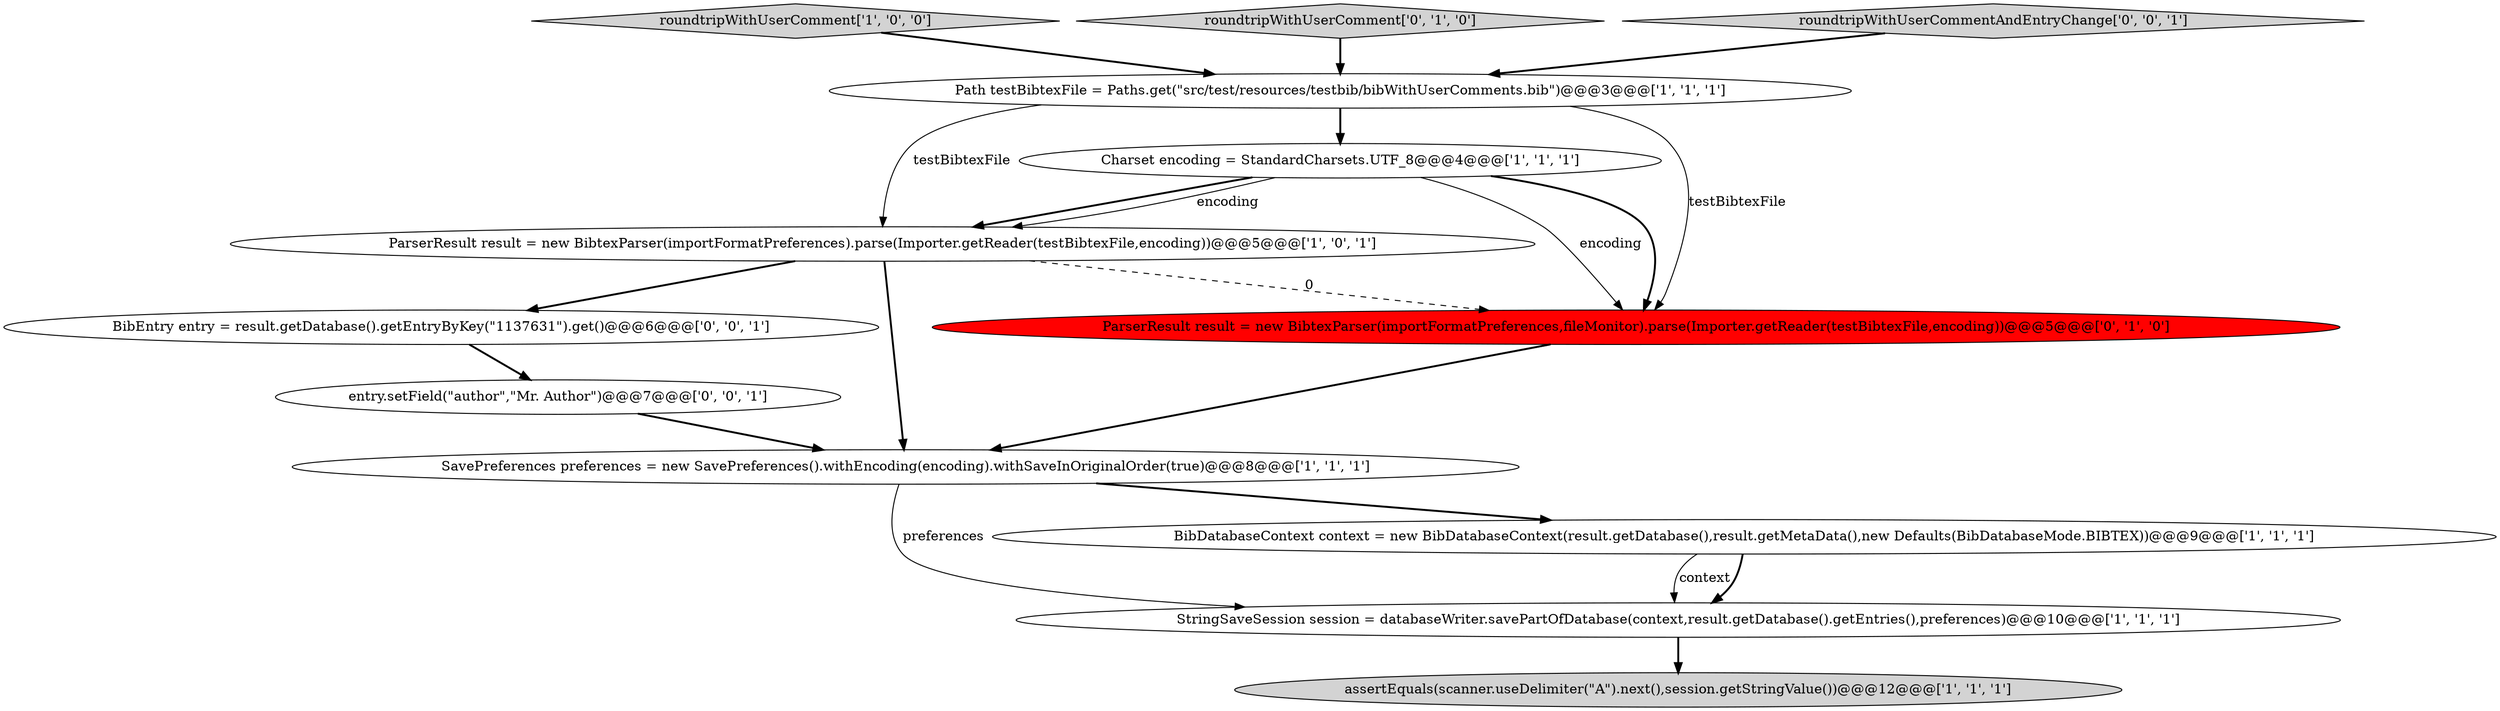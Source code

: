 digraph {
1 [style = filled, label = "assertEquals(scanner.useDelimiter(\"\A\").next(),session.getStringValue())@@@12@@@['1', '1', '1']", fillcolor = lightgray, shape = ellipse image = "AAA0AAABBB1BBB"];
3 [style = filled, label = "ParserResult result = new BibtexParser(importFormatPreferences).parse(Importer.getReader(testBibtexFile,encoding))@@@5@@@['1', '0', '1']", fillcolor = white, shape = ellipse image = "AAA0AAABBB1BBB"];
11 [style = filled, label = "BibEntry entry = result.getDatabase().getEntryByKey(\"1137631\").get()@@@6@@@['0', '0', '1']", fillcolor = white, shape = ellipse image = "AAA0AAABBB3BBB"];
5 [style = filled, label = "StringSaveSession session = databaseWriter.savePartOfDatabase(context,result.getDatabase().getEntries(),preferences)@@@10@@@['1', '1', '1']", fillcolor = white, shape = ellipse image = "AAA0AAABBB1BBB"];
0 [style = filled, label = "roundtripWithUserComment['1', '0', '0']", fillcolor = lightgray, shape = diamond image = "AAA0AAABBB1BBB"];
8 [style = filled, label = "roundtripWithUserComment['0', '1', '0']", fillcolor = lightgray, shape = diamond image = "AAA0AAABBB2BBB"];
6 [style = filled, label = "SavePreferences preferences = new SavePreferences().withEncoding(encoding).withSaveInOriginalOrder(true)@@@8@@@['1', '1', '1']", fillcolor = white, shape = ellipse image = "AAA0AAABBB1BBB"];
7 [style = filled, label = "Charset encoding = StandardCharsets.UTF_8@@@4@@@['1', '1', '1']", fillcolor = white, shape = ellipse image = "AAA0AAABBB1BBB"];
12 [style = filled, label = "entry.setField(\"author\",\"Mr. Author\")@@@7@@@['0', '0', '1']", fillcolor = white, shape = ellipse image = "AAA0AAABBB3BBB"];
4 [style = filled, label = "Path testBibtexFile = Paths.get(\"src/test/resources/testbib/bibWithUserComments.bib\")@@@3@@@['1', '1', '1']", fillcolor = white, shape = ellipse image = "AAA0AAABBB1BBB"];
9 [style = filled, label = "ParserResult result = new BibtexParser(importFormatPreferences,fileMonitor).parse(Importer.getReader(testBibtexFile,encoding))@@@5@@@['0', '1', '0']", fillcolor = red, shape = ellipse image = "AAA1AAABBB2BBB"];
10 [style = filled, label = "roundtripWithUserCommentAndEntryChange['0', '0', '1']", fillcolor = lightgray, shape = diamond image = "AAA0AAABBB3BBB"];
2 [style = filled, label = "BibDatabaseContext context = new BibDatabaseContext(result.getDatabase(),result.getMetaData(),new Defaults(BibDatabaseMode.BIBTEX))@@@9@@@['1', '1', '1']", fillcolor = white, shape = ellipse image = "AAA0AAABBB1BBB"];
6->5 [style = solid, label="preferences"];
2->5 [style = solid, label="context"];
4->3 [style = solid, label="testBibtexFile"];
3->11 [style = bold, label=""];
3->6 [style = bold, label=""];
11->12 [style = bold, label=""];
12->6 [style = bold, label=""];
7->9 [style = solid, label="encoding"];
7->3 [style = bold, label=""];
4->7 [style = bold, label=""];
9->6 [style = bold, label=""];
6->2 [style = bold, label=""];
7->9 [style = bold, label=""];
5->1 [style = bold, label=""];
3->9 [style = dashed, label="0"];
0->4 [style = bold, label=""];
10->4 [style = bold, label=""];
4->9 [style = solid, label="testBibtexFile"];
8->4 [style = bold, label=""];
7->3 [style = solid, label="encoding"];
2->5 [style = bold, label=""];
}
